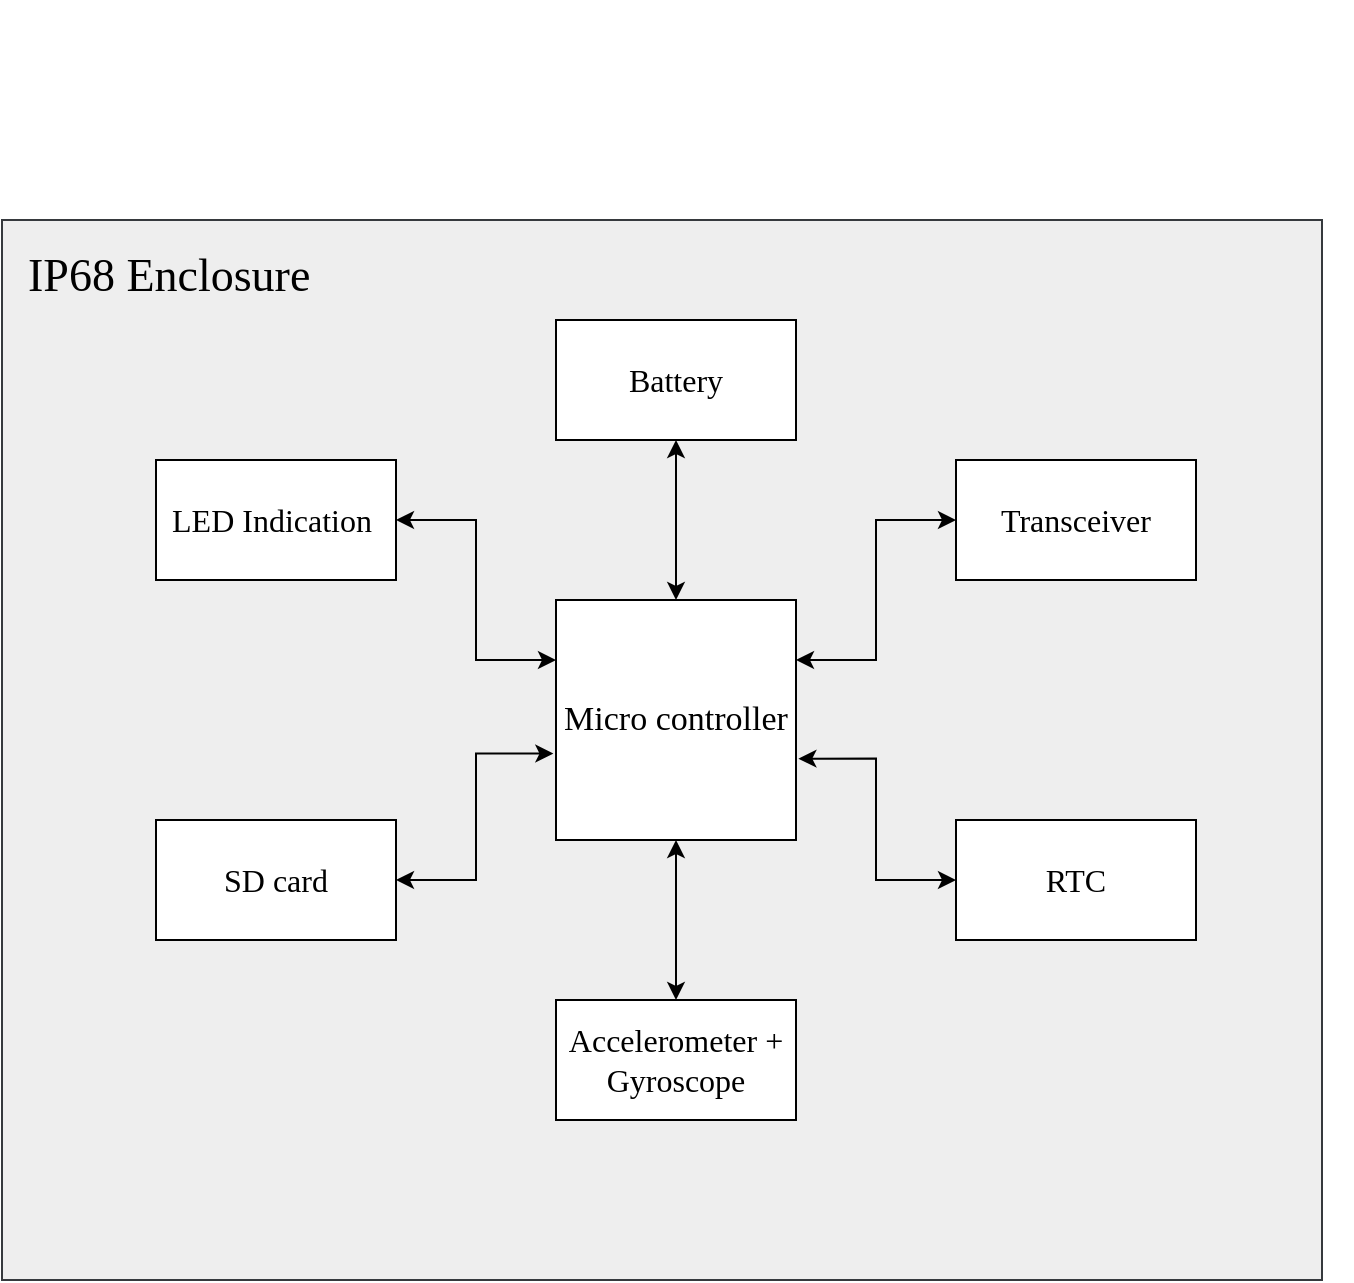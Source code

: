 <mxfile version="20.3.3" type="device"><diagram id="IV41JrHlR7roPah7i1Ln" name="Page-1"><mxGraphModel dx="1296" dy="1891" grid="1" gridSize="10" guides="1" tooltips="1" connect="1" arrows="1" fold="1" page="1" pageScale="1" pageWidth="827" pageHeight="1169" math="0" shadow="0"><root><mxCell id="0"/><mxCell id="1" parent="0"/><mxCell id="cXJ2_r-0mxWPqTgkIsIT-1" value="" style="shape=image;html=1;verticalAlign=top;verticalLabelPosition=bottom;labelBackgroundColor=#ffffff;imageAspect=0;aspect=fixed;image=https://cdn1.iconfinder.com/data/icons/computer-hardware-glyphs-vol-2/52/signal__device__technology__radar__satellite__antenna__tower-128.png" vertex="1" parent="1"><mxGeometry x="630" y="-100" width="128" height="128" as="geometry"/></mxCell><mxCell id="WRQ3mSZsmZnY1cx8xUim-55" value="" style="rounded=0;whiteSpace=wrap;html=1;align=right;fillColor=#eeeeee;strokeColor=#36393d;" parent="1" vertex="1"><mxGeometry x="83" y="10" width="660" height="530" as="geometry"/></mxCell><mxCell id="WRQ3mSZsmZnY1cx8xUim-8" value="&lt;font style=&quot;font-size: 17px;&quot;&gt;Micro controller&lt;/font&gt;" style="whiteSpace=wrap;html=1;aspect=fixed;fontFamily=Times New Roman;" parent="1" vertex="1"><mxGeometry x="360" y="200" width="120" height="120" as="geometry"/></mxCell><mxCell id="WRQ3mSZsmZnY1cx8xUim-9" value="&lt;font style=&quot;font-size: 16px;&quot;&gt;Battery&lt;/font&gt;" style="rounded=0;whiteSpace=wrap;html=1;fontFamily=Times New Roman;" parent="1" vertex="1"><mxGeometry x="360" y="60" width="120" height="60" as="geometry"/></mxCell><mxCell id="WRQ3mSZsmZnY1cx8xUim-11" value="&lt;font style=&quot;font-size: 16px;&quot;&gt;Transceiver&lt;/font&gt;" style="rounded=0;whiteSpace=wrap;html=1;rotation=0;fontFamily=Times New Roman;" parent="1" vertex="1"><mxGeometry x="560" y="130" width="120" height="60" as="geometry"/></mxCell><mxCell id="WRQ3mSZsmZnY1cx8xUim-12" value="&lt;font style=&quot;font-size: 16px;&quot;&gt;Accelerometer + Gyroscope&lt;/font&gt;" style="rounded=0;whiteSpace=wrap;html=1;fontFamily=Times New Roman;" parent="1" vertex="1"><mxGeometry x="360" y="400" width="120" height="60" as="geometry"/></mxCell><mxCell id="WRQ3mSZsmZnY1cx8xUim-13" value="&lt;font style=&quot;font-size: 16px;&quot;&gt;SD card&lt;/font&gt;" style="rounded=0;whiteSpace=wrap;html=1;fontFamily=Times New Roman;" parent="1" vertex="1"><mxGeometry x="160" y="310" width="120" height="60" as="geometry"/></mxCell><mxCell id="WRQ3mSZsmZnY1cx8xUim-15" value="&lt;font style=&quot;font-size: 16px;&quot;&gt;LED Indication&amp;nbsp;&lt;/font&gt;" style="rounded=0;whiteSpace=wrap;html=1;fontFamily=Times New Roman;" parent="1" vertex="1"><mxGeometry x="160" y="130" width="120" height="60" as="geometry"/></mxCell><mxCell id="WRQ3mSZsmZnY1cx8xUim-16" value="&lt;font style=&quot;font-size: 16px;&quot;&gt;RTC&lt;/font&gt;" style="rounded=0;whiteSpace=wrap;html=1;fontFamily=Times New Roman;" parent="1" vertex="1"><mxGeometry x="560" y="310" width="120" height="60" as="geometry"/></mxCell><mxCell id="WRQ3mSZsmZnY1cx8xUim-32" value="" style="endArrow=classic;startArrow=classic;html=1;rounded=0;entryX=0;entryY=0.5;entryDx=0;entryDy=0;exitX=1;exitY=0.25;exitDx=0;exitDy=0;edgeStyle=orthogonalEdgeStyle;" parent="1" source="WRQ3mSZsmZnY1cx8xUim-8" target="WRQ3mSZsmZnY1cx8xUim-11" edge="1"><mxGeometry width="50" height="50" relative="1" as="geometry"><mxPoint x="480" y="170" as="sourcePoint"/><mxPoint x="530" y="120" as="targetPoint"/></mxGeometry></mxCell><mxCell id="WRQ3mSZsmZnY1cx8xUim-37" value="" style="endArrow=classic;startArrow=classic;html=1;rounded=0;" parent="1" edge="1"><mxGeometry width="50" height="50" relative="1" as="geometry"><mxPoint x="420" y="200" as="sourcePoint"/><mxPoint x="420" y="120" as="targetPoint"/><Array as="points"><mxPoint x="420" y="200"/></Array></mxGeometry></mxCell><mxCell id="WRQ3mSZsmZnY1cx8xUim-47" value="" style="endArrow=classic;startArrow=classic;html=1;rounded=0;exitX=-0.011;exitY=0.64;exitDx=0;exitDy=0;edgeStyle=orthogonalEdgeStyle;entryX=1;entryY=0.5;entryDx=0;entryDy=0;exitPerimeter=0;" parent="1" source="WRQ3mSZsmZnY1cx8xUim-8" target="WRQ3mSZsmZnY1cx8xUim-13" edge="1"><mxGeometry width="50" height="50" relative="1" as="geometry"><mxPoint x="360" y="300" as="sourcePoint"/><mxPoint x="263" y="430" as="targetPoint"/></mxGeometry></mxCell><mxCell id="WRQ3mSZsmZnY1cx8xUim-51" value="" style="endArrow=classic;startArrow=classic;html=1;rounded=0;exitX=0;exitY=0.25;exitDx=0;exitDy=0;edgeStyle=orthogonalEdgeStyle;entryX=1;entryY=0.5;entryDx=0;entryDy=0;" parent="1" source="WRQ3mSZsmZnY1cx8xUim-8" target="WRQ3mSZsmZnY1cx8xUim-15" edge="1"><mxGeometry width="50" height="50" relative="1" as="geometry"><mxPoint x="360" y="260" as="sourcePoint"/><mxPoint x="310" y="310" as="targetPoint"/></mxGeometry></mxCell><mxCell id="WRQ3mSZsmZnY1cx8xUim-52" value="" style="endArrow=classic;startArrow=classic;html=1;rounded=0;entryX=0;entryY=0.5;entryDx=0;entryDy=0;edgeStyle=orthogonalEdgeStyle;exitX=1.01;exitY=0.661;exitDx=0;exitDy=0;exitPerimeter=0;" parent="1" source="WRQ3mSZsmZnY1cx8xUim-8" target="WRQ3mSZsmZnY1cx8xUim-16" edge="1"><mxGeometry width="50" height="50" relative="1" as="geometry"><mxPoint x="480" y="260" as="sourcePoint"/><mxPoint x="530" y="210" as="targetPoint"/></mxGeometry></mxCell><mxCell id="WRQ3mSZsmZnY1cx8xUim-53" value="" style="endArrow=classic;startArrow=classic;html=1;rounded=0;exitX=0.5;exitY=0;exitDx=0;exitDy=0;" parent="1" source="WRQ3mSZsmZnY1cx8xUim-12" edge="1"><mxGeometry width="50" height="50" relative="1" as="geometry"><mxPoint x="370" y="370" as="sourcePoint"/><mxPoint x="420" y="320" as="targetPoint"/></mxGeometry></mxCell><mxCell id="WRQ3mSZsmZnY1cx8xUim-56" value="IP68 Enclosure" style="text;strokeColor=none;fillColor=none;align=left;verticalAlign=middle;spacingLeft=4;spacingRight=4;overflow=hidden;points=[[0,0.5],[1,0.5]];portConstraint=eastwest;rotatable=0;fontFamily=Times New Roman;fontSize=23;" parent="1" vertex="1"><mxGeometry x="90" y="20" width="160" height="30" as="geometry"/></mxCell><mxCell id="cXJ2_r-0mxWPqTgkIsIT-2" value="" style="shape=image;html=1;verticalAlign=top;verticalLabelPosition=bottom;labelBackgroundColor=#ffffff;imageAspect=0;aspect=fixed;image=https://cdn1.iconfinder.com/data/icons/nuvola2/48x48/actions/ledorange.png" vertex="1" parent="1"><mxGeometry x="670" y="28" width="48" height="48" as="geometry"/></mxCell></root></mxGraphModel></diagram></mxfile>